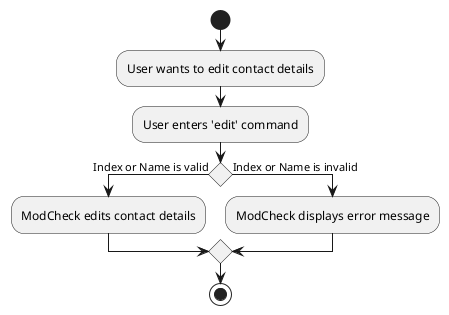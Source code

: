 @startuml

start
:User wants to edit contact details;
:User enters 'edit' command;

if () then (Index or Name is valid)
  :ModCheck edits contact details;
else (Index or Name is invalid)
  :ModCheck displays error message;
endif


stop
@enduml
